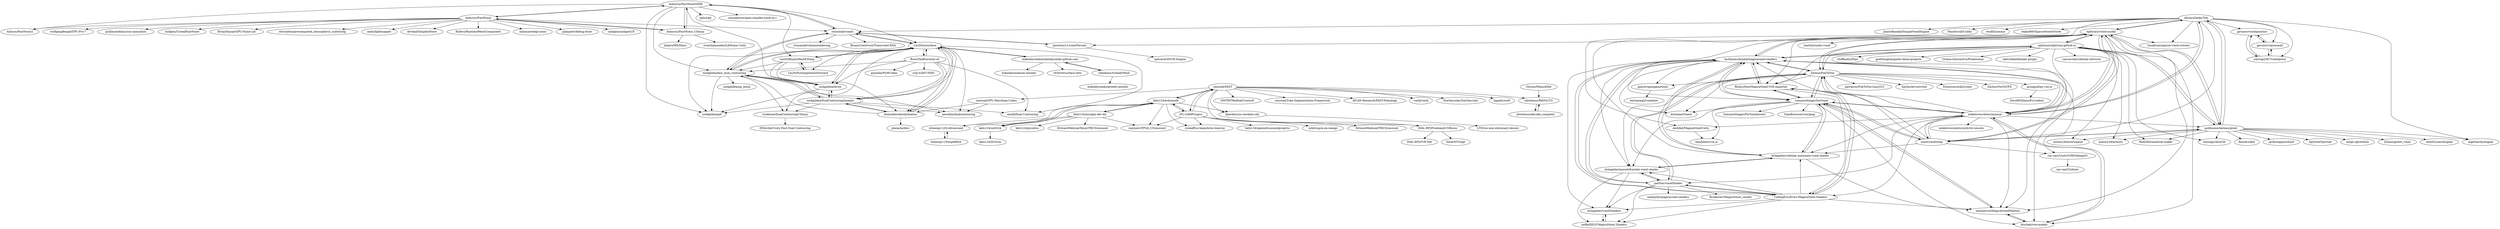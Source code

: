 digraph G {
"Auburns/FastNoiseSIMD" -> "Auburns/FastNoise"
"Auburns/FastNoiseSIMD" -> "stoyannk/voxels"
"Auburns/FastNoiseSIMD" -> "Auburns/FastNoise_CSharp"
"Auburns/FastNoiseSIMD" -> "Auburn/FastNoise2" ["e"=1]
"Auburns/FastNoiseSIMD" -> "Lin20/isosurface"
"Auburns/FastNoiseSIMD" -> "nickgildea/qef"
"Auburns/FastNoiseSIMD" -> "nickgildea/fast_dual_contouring"
"Auburns/FastNoiseSIMD" -> "Lin20/BinaryMeshFitting"
"Auburns/FastNoiseSIMD" -> "pplux/px" ["e"=1]
"Auburns/FastNoiseSIMD" -> "smcameron/open-simplex-noise-in-c"
"Auburns/FastNoiseSIMD" -> "nickgildea/leven"
"Lin20/BinaryMeshFitting" -> "Lin20/PushingVoxelsForward"
"Lin20/BinaryMeshFitting" -> "Lin20/isosurface"
"Lin20/BinaryMeshFitting" -> "nickgildea/fast_dual_contouring"
"Lin20/BinaryMeshFitting" -> "nickgildea/leven"
"Lin20/BinaryMeshFitting" -> "dominikwodniok/dualmc"
"Lin20/PushingVoxelsForward" -> "Lin20/BinaryMeshFitting"
"Lin20/isosurface" -> "nickgildea/fast_dual_contouring"
"Lin20/isosurface" -> "nickgildea/DualContouringSample"
"Lin20/isosurface" -> "nickgildea/leven"
"Lin20/isosurface" -> "Lin20/PushingVoxelsForward"
"Lin20/isosurface" -> "Lin20/BinaryMeshFitting"
"Lin20/isosurface" -> "nickgildea/qef"
"Lin20/isosurface" -> "dominikwodniok/dualmc"
"Lin20/isosurface" -> "stoyannk/voxels"
"Lin20/isosurface" -> "BorisTheBrave/mc-dc"
"Lin20/isosurface" -> "emilk/Dual-Contouring"
"Lin20/isosurface" -> "tuckbone/DualContouringCSharp"
"Lin20/isosurface" -> "aewallin/dualcontouring"
"Lin20/isosurface" -> "mikolalysenko/mikolalysenko.github.com"
"nickgildea/fast_dual_contouring" -> "Lin20/isosurface"
"nickgildea/fast_dual_contouring" -> "nickgildea/DualContouringSample"
"nickgildea/fast_dual_contouring" -> "nickgildea/leven"
"nickgildea/fast_dual_contouring" -> "nickgildea/qef"
"nickgildea/fast_dual_contouring" -> "tuckbone/DualContouringCSharp"
"nickgildea/fast_dual_contouring" -> "aewallin/dualcontouring"
"nickgildea/fast_dual_contouring" -> "stoyannk/voxels"
"nickgildea/fast_dual_contouring" -> "nickgildea/ng_mesh" ["e"=1]
"nickgildea/leven" -> "nickgildea/fast_dual_contouring"
"nickgildea/leven" -> "Lin20/isosurface"
"nickgildea/leven" -> "nickgildea/qef"
"nickgildea/leven" -> "nickgildea/DualContouringSample"
"stoyannk/voxels" -> "qwertzui11/voxelTerrain"
"stoyannk/voxels" -> "stoyannk/volumerendering"
"stoyannk/voxels" -> "nickgildea/fast_dual_contouring"
"stoyannk/voxels" -> "Lin20/isosurface"
"stoyannk/voxels" -> "BinaryConstruct/Transvoxel-XNA"
"stoyannk/voxels" -> "Auburns/FastNoiseSIMD"
"tuckbone/DualContouringCSharp" -> "DMeville/Unity-Fast-Dual-Contouring"
"ephtracy/ephtracy.github.io" -> "ephtracy/voxel-model"
"ephtracy/ephtracy.github.io" -> "lachlanmcdonald/magicavoxel-shaders"
"ephtracy/ephtracy.github.io" -> "guillaumechereau/goxel"
"ephtracy/ephtracy.github.io" -> "Zarbuz/FileToVox"
"ephtracy/ephtracy.github.io" -> "mikelovesrobots/mmmm"
"ephtracy/ephtracy.github.io" -> "sketchfab/blender-plugin" ["e"=1]
"ephtracy/ephtracy.github.io" -> "armory3d/armory" ["e"=1]
"ephtracy/ephtracy.github.io" -> "RodZill4/material-maker" ["e"=1]
"ephtracy/ephtracy.github.io" -> "huxingyi/dust3d" ["e"=1]
"ephtracy/ephtracy.github.io" -> "carson-katri/dream-textures" ["e"=1]
"ephtracy/ephtracy.github.io" -> "stuffmatic/fSpy" ["e"=1]
"ephtracy/ephtracy.github.io" -> "RichysHub/MagicaVoxel-VOX-importer"
"ephtracy/ephtracy.github.io" -> "armory3d/armorpaint" ["e"=1]
"ephtracy/ephtracy.github.io" -> "godotengine/godot-demo-projects" ["e"=1]
"ephtracy/ephtracy.github.io" -> "Orama-Interactive/Pixelorama" ["e"=1]
"kelu124/echomods" -> "kelu124/murgen-dev-kit"
"kelu124/echomods" -> "kelu124/un0rick"
"kelu124/echomods" -> "IFL-CAMP/supra"
"kelu124/echomods" -> "wlmeng11/rtl-ultrasound"
"kelu124/echomods" -> "csheaff/us-beamform-linarray"
"kelu124/echomods" -> "waynezv/FPGA_Ultrasound"
"kelu124/echomods" -> "dperdios/us-rawdata-sda"
"kelu124/echomods" -> "smistad/FAST"
"DIAL-RPI/FreehandUSRecon" -> "DIAL-RPI/FVR-Net"
"DIAL-RPI/FreehandUSRecon" -> "SlicerIGT/aigt"
"IFL-CAMP/supra" -> "waynezv/FPGA_Ultrasound"
"IFL-CAMP/supra" -> "intel/supra-on-oneapi"
"IFL-CAMP/supra" -> "kelu124/echomods"
"IFL-CAMP/supra" -> "KitwareMedical/ITKUltrasound"
"IFL-CAMP/supra" -> "kelu124/openultrasoundprojects"
"IFL-CAMP/supra" -> "DIAL-RPI/FreehandUSRecon"
"IFL-CAMP/supra" -> "smistad/FAST"
"IFL-CAMP/supra" -> "csheaff/us-beamform-linarray"
"ray-cast/UnityVOXFileImport" -> "ray-cast/Cubizer"
"lachlanmcdonald/magicavoxel-shaders" -> "CodingEric/Erics-MagicaVoxel-Shaders"
"lachlanmcdonald/magicavoxel-shaders" -> "patStar/voxelShader"
"lachlanmcdonald/magicavoxel-shaders" -> "kchapelier/cellular-automata-voxel-shader"
"lachlanmcdonald/magicavoxel-shaders" -> "Zarbuz/FileToVox"
"lachlanmcdonald/magicavoxel-shaders" -> "tommyettinger/IsoVoxel"
"lachlanmcdonald/magicavoxel-shaders" -> "mattperrin/MagicaVoxelPalettes"
"lachlanmcdonald/magicavoxel-shaders" -> "mikelovesrobots/mmmm"
"lachlanmcdonald/magicavoxel-shaders" -> "kchapelier/pseudofractals-voxel-shader"
"lachlanmcdonald/magicavoxel-shaders" -> "ephtracy/voxel-model"
"lachlanmcdonald/magicavoxel-shaders" -> "RichysHub/MagicaVoxel-VOX-importer"
"lachlanmcdonald/magicavoxel-shaders" -> "Arlorean/Voxels"
"lachlanmcdonald/magicavoxel-shaders" -> "kluchek/vox-models"
"lachlanmcdonald/magicavoxel-shaders" -> "ephtracy/ephtracy.github.io"
"lachlanmcdonald/magicavoxel-shaders" -> "jpaver/opengametools"
"lachlanmcdonald/magicavoxel-shaders" -> "kchapelier/voxelShaders"
"tommyettinger/IsoVoxel" -> "lachlanmcdonald/magicavoxel-shaders"
"tommyettinger/IsoVoxel" -> "mattperrin/MagicaVoxelPalettes"
"tommyettinger/IsoVoxel" -> "kluchek/vox-models"
"tommyettinger/IsoVoxel" -> "kchapelier/cellular-automata-voxel-shader"
"tommyettinger/IsoVoxel" -> "mikelovesrobots/mmmm"
"tommyettinger/IsoVoxel" -> "Arlorean/Voxels"
"tommyettinger/IsoVoxel" -> "RichysHub/MagicaVoxel-VOX-importer"
"tommyettinger/IsoVoxel" -> "simlu/voxelshop"
"tommyettinger/IsoVoxel" -> "Zarbuz/FileToVox"
"tommyettinger/IsoVoxel" -> "kchapelier/pseudofractals-voxel-shader"
"tommyettinger/IsoVoxel" -> "daishihmr/vox.js"
"tommyettinger/IsoVoxel" -> "tommyettinger/PixVoxelAssets"
"tommyettinger/IsoVoxel" -> "StijnBrouwer/vox2png"
"gavanw/voxelquestiso" -> "gavanw/vqisosmall"
"gavanw/voxelquestiso" -> "simcop2387/voxelquest"
"mikelovesrobots/mmmm" -> "kluchek/vox-models"
"mikelovesrobots/mmmm" -> "ephtracy/voxel-model"
"mikelovesrobots/mmmm" -> "lachlanmcdonald/magicavoxel-shaders"
"mikelovesrobots/mmmm" -> "mattperrin/MagicaVoxelPalettes"
"mikelovesrobots/mmmm" -> "tommyettinger/IsoVoxel"
"mikelovesrobots/mmmm" -> "simlu/voxelshop"
"mikelovesrobots/mmmm" -> "kchapelier/cellular-automata-voxel-shader"
"mikelovesrobots/mmmm" -> "RichysHub/MagicaVoxel-VOX-importer"
"mikelovesrobots/mmmm" -> "darkfall/MagicaVoxelUnity"
"mikelovesrobots/mmmm" -> "AlwaysGeeky/Vox"
"mikelovesrobots/mmmm" -> "guillaumechereau/goxel"
"mikelovesrobots/mmmm" -> "Zarbuz/FileToVox"
"mikelovesrobots/mmmm" -> "CodingEric/Erics-MagicaVoxel-Shaders"
"mikelovesrobots/mmmm" -> "patStar/voxelShader"
"mikelovesrobots/mmmm" -> "mikelovesrobots/unity3d-console" ["e"=1]
"Zarbuz/FileToVox" -> "lachlanmcdonald/magicavoxel-shaders"
"Zarbuz/FileToVox" -> "patStar/voxelShader"
"Zarbuz/FileToVox" -> "CodingEric/Erics-MagicaVoxel-Shaders"
"Zarbuz/FileToVox" -> "patrikroy/FileToVox-LazyGUI"
"Zarbuz/FileToVox" -> "Arlorean/Voxels"
"Zarbuz/FileToVox" -> "tommyettinger/IsoVoxel"
"Zarbuz/FileToVox" -> "Spyduck/voxwriter"
"Zarbuz/FileToVox" -> "RichysHub/MagicaVoxel-VOX-importer"
"Zarbuz/FileToVox" -> "kchapelier/pseudofractals-voxel-shader"
"Zarbuz/FileToVox" -> "Eisenwave/obj2voxel"
"Zarbuz/FileToVox" -> "gromgull/py-vox-io"
"Zarbuz/FileToVox" -> "jpaver/opengametools"
"Zarbuz/FileToVox" -> "ephtracy/voxel-model"
"Zarbuz/FileToVox" -> "Zarbuz/VoxToVFX"
"Zarbuz/FileToVox" -> "ray-cast/UnityVOXFileImport"
"guillaumechereau/goxel" -> "simlu/voxelshop"
"guillaumechereau/goxel" -> "mgerhardy/engine" ["e"=1]
"guillaumechereau/goxel" -> "RodZill4/material-maker" ["e"=1]
"guillaumechereau/goxel" -> "ephtracy/voxel-model"
"guillaumechereau/goxel" -> "huxingyi/dust3d" ["e"=1]
"guillaumechereau/goxel" -> "Zylann/godot_voxel" ["e"=1]
"guillaumechereau/goxel" -> "AlwaysGeeky/Vox"
"guillaumechereau/goxel" -> "armory3d/armorpaint" ["e"=1]
"guillaumechereau/goxel" -> "nem0/LumixEngine" ["e"=1]
"guillaumechereau/goxel" -> "floooh/sokol" ["e"=1]
"guillaumechereau/goxel" -> "jarikomppa/soloud" ["e"=1]
"guillaumechereau/goxel" -> "ephtracy/ephtracy.github.io"
"guillaumechereau/goxel" -> "Sprytile/Sprytile" ["e"=1]
"guillaumechereau/goxel" -> "serge-rgb/milton" ["e"=1]
"guillaumechereau/goxel" -> "armory3d/armory" ["e"=1]
"patStar/voxelShader" -> "xelfia/XELF.MagicaVoxel.Shaders"
"patStar/voxelShader" -> "CodingEric/Erics-MagicaVoxel-Shaders"
"patStar/voxelShader" -> "kchapelier/pseudofractals-voxel-shader"
"patStar/voxelShader" -> "lachlanmcdonald/magicavoxel-shaders"
"patStar/voxelShader" -> "kchapelier/voxelShaders"
"patStar/voxelShader" -> "Brukoslav/MagicaVoxel_shader"
"patStar/voxelShader" -> "Zarbuz/FileToVox"
"patStar/voxelShader" -> "andypoly/magicavoxel-shaders"
"smistad/GPU-Marching-Cubes" -> "dominikwodniok/dualmc"
"smistad/GPU-Marching-Cubes" -> "aewallin/dualcontouring"
"gavanw/vqisosmall" -> "gavanw/voxelquestiso"
"gavanw/vqisosmall" -> "simcop2387/voxelquest"
"ephtracy/voxel-model" -> "mikelovesrobots/mmmm"
"ephtracy/voxel-model" -> "lachlanmcdonald/magicavoxel-shaders"
"ephtracy/voxel-model" -> "ephtracy/ephtracy.github.io"
"ephtracy/voxel-model" -> "kluchek/vox-models"
"ephtracy/voxel-model" -> "mattperrin/MagicaVoxelPalettes"
"ephtracy/voxel-model" -> "Zarbuz/FileToVox"
"ephtracy/voxel-model" -> "tommyettinger/IsoVoxel"
"ephtracy/voxel-model" -> "kchapelier/cellular-automata-voxel-shader"
"ephtracy/voxel-model" -> "guillaumechereau/goxel"
"ephtracy/voxel-model" -> "RichysHub/MagicaVoxel-VOX-importer"
"ephtracy/voxel-model" -> "simlu/voxelshop"
"ephtracy/voxel-model" -> "AlwaysGeeky/Vox"
"ephtracy/voxel-model" -> "mattatz/unity-voxel" ["e"=1]
"ephtracy/voxel-model" -> "darkfall/MagicaVoxelUnity"
"ephtracy/voxel-model" -> "tunabrain/sparse-voxel-octrees" ["e"=1]
"mikolalysenko/mikolalysenko.github.com" -> "roboleary/GreedyMesh"
"mikolalysenko/mikolalysenko.github.com" -> "Lin20/isosurface"
"mikolalysenko/mikolalysenko.github.com" -> "mikolalysenko/ao-mesher"
"mikolalysenko/mikolalysenko.github.com" -> "r03ert0/surface-nets"
"Ouwen/MimickNet" -> "nbottenus/REFoCUS"
"smistad/FAST" -> "IFL-CAMP/supra"
"smistad/FAST" -> "SINTEFMedtek/CustusX"
"smistad/FAST" -> "smistad/GPU-Marching-Cubes"
"smistad/FAST" -> "smistad/Tube-Segmentation-Framework" ["e"=1]
"smistad/FAST" -> "AICAN-Research/FAST-Pathology" ["e"=1]
"smistad/FAST" -> "kelu124/echomods"
"smistad/FAST" -> "vmtk/vmtk" ["e"=1]
"smistad/FAST" -> "SimVascular/SimVascular" ["e"=1]
"smistad/FAST" -> "nbottenus/REFoCUS"
"smistad/FAST" -> "DIAL-RPI/FreehandUSRecon"
"smistad/FAST" -> "lagadic/ustk"
"smistad/FAST" -> "dperdios/us-rawdata-sda"
"gromgull/py-vox-io" -> "DavidWilliams81/voxbox"
"Auburns/FastNoise_CSharp" -> "Auburns/FastNoiseSIMD"
"Auburns/FastNoise_CSharp" -> "ricardojmendez/LibNoise.Unity" ["e"=1]
"Auburns/FastNoise_CSharp" -> "Auburns/FastNoise"
"Auburns/FastNoise_CSharp" -> "keijiro/WfcMaze" ["e"=1]
"AlwaysGeeky/Vox" -> "JamesRandall/SimpleVoxelEngine"
"AlwaysGeeky/Vox" -> "tunabrain/sparse-voxel-octrees" ["e"=1]
"AlwaysGeeky/Vox" -> "gavanw/vqisosmall"
"AlwaysGeeky/Vox" -> "qwertzui11/voxelTerrain"
"AlwaysGeeky/Vox" -> "mgerhardy/engine" ["e"=1]
"AlwaysGeeky/Vox" -> "MineScroll/Cubby" ["e"=1]
"AlwaysGeeky/Vox" -> "guillaumechereau/goxel"
"AlwaysGeeky/Vox" -> "etodd/Lemma"
"AlwaysGeeky/Vox" -> "simlu/voxelshop"
"AlwaysGeeky/Vox" -> "ephtracy/voxel-model"
"AlwaysGeeky/Vox" -> "simcop2387/voxelquest"
"AlwaysGeeky/Vox" -> "otaku690/SparseVoxelOctree" ["e"=1]
"AlwaysGeeky/Vox" -> "mikelovesrobots/mmmm"
"AlwaysGeeky/Vox" -> "stoyannk/voxels"
"AlwaysGeeky/Vox" -> "gavanw/voxelquestiso"
"jpaver/opengametools" -> "karimnaaji/voxelizer" ["e"=1]
"simlu/voxelshop" -> "tommyettinger/IsoVoxel"
"simlu/voxelshop" -> "guillaumechereau/goxel"
"simlu/voxelshop" -> "mikelovesrobots/mmmm"
"simlu/voxelshop" -> "RichysHub/MagicaVoxel-VOX-importer"
"simlu/voxelshop" -> "ray-cast/UnityVOXFileImport"
"simlu/voxelshop" -> "kchapelier/cellular-automata-voxel-shader"
"simlu/voxelshop" -> "lachlanmcdonald/magicavoxel-shaders"
"simlu/voxelshop" -> "ephtracy/voxel-model"
"Auburns/FastNoise" -> "Auburns/FastNoiseSIMD"
"Auburns/FastNoise" -> "midgen/UnrealFastNoise" ["e"=1]
"Auburns/FastNoise" -> "Auburns/FastNoise_CSharp"
"Auburns/FastNoise" -> "BrianSharpe/GPU-Noise-Lib" ["e"=1]
"Auburns/FastNoise" -> "ebruneton/precomputed_atmospheric_scattering" ["e"=1]
"Auburns/FastNoise" -> "Auburn/FastNoise2" ["e"=1]
"Auburns/FastNoise" -> "ands/lightmapper" ["e"=1]
"Auburns/FastNoise" -> "stoyannk/voxels"
"Auburns/FastNoise" -> "devdad/SimplexNoise" ["e"=1]
"Auburns/FastNoise" -> "Koderz/RuntimeMeshComponent" ["e"=1]
"Auburns/FastNoise" -> "ashima/webgl-noise" ["e"=1]
"Auburns/FastNoise" -> "glampert/debug-draw" ["e"=1]
"Auburns/FastNoise" -> "midgen/cashgenUE" ["e"=1]
"Auburns/FastNoise" -> "wolfgangfengel/GPU-Pro-7" ["e"=1]
"Auburns/FastNoise" -> "guillaumeblanc/ozz-animation" ["e"=1]
"dominikwodniok/dualmc" -> "planaria/dmc"
"dominikwodniok/dualmc" -> "nickgildea/DualContouringSample"
"dominikwodniok/dualmc" -> "Lin20/isosurface"
"dominikwodniok/dualmc" -> "nickgildea/fast_dual_contouring"
"kluchek/vox-models" -> "mattperrin/MagicaVoxelPalettes"
"kluchek/vox-models" -> "mikelovesrobots/mmmm"
"kelu124/murgen-dev-kit" -> "kelu124/echomods"
"kelu124/murgen-dev-kit" -> "wlmeng11/rtl-ultrasound"
"kelu124/murgen-dev-kit" -> "kelu124/un0rick"
"kelu124/murgen-dev-kit" -> "waynezv/FPGA_Ultrasound"
"kelu124/murgen-dev-kit" -> "KitwareMedical/SlicerITKUltrasound"
"kelu124/murgen-dev-kit" -> "kelu124/pyusbus"
"qwertzui11/voxelTerrain" -> "stoyannk/voxels"
"qwertzui11/voxelTerrain" -> "sp4cerat/HVOX-Engine"
"kchapelier/cellular-automata-voxel-shader" -> "kchapelier/pseudofractals-voxel-shader"
"kchapelier/cellular-automata-voxel-shader" -> "lachlanmcdonald/magicavoxel-shaders"
"kchapelier/cellular-automata-voxel-shader" -> "tommyettinger/IsoVoxel"
"kchapelier/cellular-automata-voxel-shader" -> "mattperrin/MagicaVoxelPalettes"
"CodingEric/Erics-MagicaVoxel-Shaders" -> "lachlanmcdonald/magicavoxel-shaders"
"CodingEric/Erics-MagicaVoxel-Shaders" -> "patStar/voxelShader"
"CodingEric/Erics-MagicaVoxel-Shaders" -> "kchapelier/pseudofractals-voxel-shader"
"CodingEric/Erics-MagicaVoxel-Shaders" -> "Zarbuz/FileToVox"
"CodingEric/Erics-MagicaVoxel-Shaders" -> "mattperrin/MagicaVoxelPalettes"
"CodingEric/Erics-MagicaVoxel-Shaders" -> "kchapelier/voxelShaders"
"CodingEric/Erics-MagicaVoxel-Shaders" -> "kchapelier/cellular-automata-voxel-shader"
"CodingEric/Erics-MagicaVoxel-Shaders" -> "xelfia/XELF.MagicaVoxel.Shaders"
"kchapelier/pseudofractals-voxel-shader" -> "xelfia/XELF.MagicaVoxel.Shaders"
"kchapelier/pseudofractals-voxel-shader" -> "kchapelier/voxelShaders"
"kchapelier/pseudofractals-voxel-shader" -> "patStar/voxelShader"
"kchapelier/pseudofractals-voxel-shader" -> "kchapelier/cellular-automata-voxel-shader"
"kchapelier/voxelShaders" -> "xelfia/XELF.MagicaVoxel.Shaders"
"xelfia/XELF.MagicaVoxel.Shaders" -> "kchapelier/voxelShaders"
"roboleary/GreedyMesh" -> "mikolalysenko/mikolalysenko.github.com"
"roboleary/GreedyMesh" -> "mikolalysenko/greedy-mesher"
"nickgildea/DualContouringSample" -> "nickgildea/fast_dual_contouring"
"nickgildea/DualContouringSample" -> "tuckbone/DualContouringCSharp"
"nickgildea/DualContouringSample" -> "Lin20/isosurface"
"nickgildea/DualContouringSample" -> "nickgildea/qef"
"nickgildea/DualContouringSample" -> "nickgildea/leven"
"nickgildea/DualContouringSample" -> "dominikwodniok/dualmc"
"nickgildea/DualContouringSample" -> "aewallin/dualcontouring"
"nickgildea/DualContouringSample" -> "emilk/Dual-Contouring"
"dperdios/us-rawdata-sda" -> "LTS5/us-non-stationary-deconv"
"BorisTheBrave/mc-dc" -> "Lin20/isosurface"
"BorisTheBrave/mc-dc" -> "dominikwodniok/dualmc"
"BorisTheBrave/mc-dc" -> "nickgildea/DualContouringSample"
"BorisTheBrave/mc-dc" -> "emilk/Dual-Contouring"
"BorisTheBrave/mc-dc" -> "pmneila/PyMCubes" ["e"=1]
"BorisTheBrave/mc-dc" -> "nickgildea/fast_dual_contouring"
"BorisTheBrave/mc-dc" -> "czq142857/NDC" ["e"=1]
"BorisTheBrave/mc-dc" -> "nickgildea/leven"
"RichysHub/MagicaVoxel-VOX-importer" -> "tommyettinger/IsoVoxel"
"RichysHub/MagicaVoxel-VOX-importer" -> "lachlanmcdonald/magicavoxel-shaders"
"RichysHub/MagicaVoxel-VOX-importer" -> "CodingEric/Erics-MagicaVoxel-Shaders"
"darkfall/MagicaVoxelUnity" -> "daishihmr/vox.js"
"nbottenus/REFoCUS" -> "nbottenus/decode_complete"
"nbottenus/decode_complete" -> "nbottenus/REFoCUS"
"mattperrin/MagicaVoxelPalettes" -> "kluchek/vox-models"
"mattperrin/MagicaVoxelPalettes" -> "tommyettinger/IsoVoxel"
"kelu124/un0rick" -> "kelu124/echomods"
"kelu124/un0rick" -> "kelu124/lit3rick"
"wlmeng11/rtl-ultrasound" -> "wlmeng11/SimpleRick"
"simcop2387/voxelquest" -> "gavanw/vqisosmall"
"simcop2387/voxelquest" -> "gavanw/voxelquestiso"
"wlmeng11/SimpleRick" -> "wlmeng11/rtl-ultrasound"
"Auburns/FastNoiseSIMD" ["l"="-14.057,25.463"]
"Auburns/FastNoise" ["l"="-14.049,25.498"]
"stoyannk/voxels" ["l"="-14.019,25.453"]
"Auburns/FastNoise_CSharp" ["l"="-14.031,25.482"]
"Auburn/FastNoise2" ["l"="-12.087,26.225"]
"Lin20/isosurface" ["l"="-14.085,25.426"]
"nickgildea/qef" ["l"="-14.054,25.436"]
"nickgildea/fast_dual_contouring" ["l"="-14.062,25.423"]
"Lin20/BinaryMeshFitting" ["l"="-14.093,25.443"]
"pplux/px" ["l"="-12.206,26.141"]
"smcameron/open-simplex-noise-in-c" ["l"="-14.09,25.495"]
"nickgildea/leven" ["l"="-14.071,25.435"]
"Lin20/PushingVoxelsForward" ["l"="-14.112,25.453"]
"dominikwodniok/dualmc" ["l"="-14.106,25.409"]
"nickgildea/DualContouringSample" ["l"="-14.082,25.411"]
"BorisTheBrave/mc-dc" ["l"="-14.073,25.4"]
"emilk/Dual-Contouring" ["l"="-14.085,25.386"]
"tuckbone/DualContouringCSharp" ["l"="-14.054,25.402"]
"aewallin/dualcontouring" ["l"="-14.105,25.392"]
"mikolalysenko/mikolalysenko.github.com" ["l"="-14.141,25.441"]
"nickgildea/ng_mesh" ["l"="-11.206,27.432"]
"qwertzui11/voxelTerrain" ["l"="-13.968,25.469"]
"stoyannk/volumerendering" ["l"="-13.994,25.447"]
"BinaryConstruct/Transvoxel-XNA" ["l"="-14.002,25.425"]
"DMeville/Unity-Fast-Dual-Contouring" ["l"="-14.039,25.379"]
"ephtracy/ephtracy.github.io" ["l"="-13.787,25.51"]
"ephtracy/voxel-model" ["l"="-13.812,25.534"]
"lachlanmcdonald/magicavoxel-shaders" ["l"="-13.788,25.559"]
"guillaumechereau/goxel" ["l"="-13.835,25.499"]
"Zarbuz/FileToVox" ["l"="-13.764,25.558"]
"mikelovesrobots/mmmm" ["l"="-13.829,25.552"]
"sketchfab/blender-plugin" ["l"="-13.135,27.42"]
"armory3d/armory" ["l"="-13.245,27.34"]
"RodZill4/material-maker" ["l"="-23.882,32.492"]
"huxingyi/dust3d" ["l"="-13.272,27.359"]
"carson-katri/dream-textures" ["l"="-13.204,27.304"]
"stuffmatic/fSpy" ["l"="-13.221,27.379"]
"RichysHub/MagicaVoxel-VOX-importer" ["l"="-13.791,25.543"]
"armory3d/armorpaint" ["l"="-13.292,27.382"]
"godotengine/godot-demo-projects" ["l"="-23.803,32.487"]
"Orama-Interactive/Pixelorama" ["l"="-23.929,32.686"]
"kelu124/echomods" ["l"="-14.278,25.291"]
"kelu124/murgen-dev-kit" ["l"="-14.311,25.299"]
"kelu124/un0rick" ["l"="-14.302,25.273"]
"IFL-CAMP/supra" ["l"="-14.251,25.281"]
"wlmeng11/rtl-ultrasound" ["l"="-14.324,25.28"]
"csheaff/us-beamform-linarray" ["l"="-14.267,25.268"]
"waynezv/FPGA_Ultrasound" ["l"="-14.286,25.304"]
"dperdios/us-rawdata-sda" ["l"="-14.253,25.301"]
"smistad/FAST" ["l"="-14.233,25.309"]
"DIAL-RPI/FreehandUSRecon" ["l"="-14.225,25.267"]
"DIAL-RPI/FVR-Net" ["l"="-14.207,25.255"]
"SlicerIGT/aigt" ["l"="-14.221,25.241"]
"intel/supra-on-oneapi" ["l"="-14.244,25.258"]
"KitwareMedical/ITKUltrasound" ["l"="-14.215,25.279"]
"kelu124/openultrasoundprojects" ["l"="-14.257,25.255"]
"ray-cast/UnityVOXFileImport" ["l"="-13.752,25.518"]
"ray-cast/Cubizer" ["l"="-13.717,25.496"]
"CodingEric/Erics-MagicaVoxel-Shaders" ["l"="-13.789,25.577"]
"patStar/voxelShader" ["l"="-13.781,25.589"]
"kchapelier/cellular-automata-voxel-shader" ["l"="-13.808,25.56"]
"tommyettinger/IsoVoxel" ["l"="-13.807,25.575"]
"mattperrin/MagicaVoxelPalettes" ["l"="-13.821,25.581"]
"kchapelier/pseudofractals-voxel-shader" ["l"="-13.777,25.576"]
"Arlorean/Voxels" ["l"="-13.76,25.577"]
"kluchek/vox-models" ["l"="-13.832,25.57"]
"jpaver/opengametools" ["l"="-13.737,25.593"]
"kchapelier/voxelShaders" ["l"="-13.768,25.588"]
"simlu/voxelshop" ["l"="-13.831,25.531"]
"daishihmr/vox.js" ["l"="-13.853,25.604"]
"tommyettinger/PixVoxelAssets" ["l"="-13.817,25.609"]
"StijnBrouwer/vox2png" ["l"="-13.809,25.629"]
"gavanw/voxelquestiso" ["l"="-13.922,25.482"]
"gavanw/vqisosmall" ["l"="-13.906,25.461"]
"simcop2387/voxelquest" ["l"="-13.899,25.481"]
"darkfall/MagicaVoxelUnity" ["l"="-13.86,25.572"]
"AlwaysGeeky/Vox" ["l"="-13.882,25.505"]
"mikelovesrobots/unity3d-console" ["l"="-13.574,40.335"]
"patrikroy/FileToVox-LazyGUI" ["l"="-13.736,25.551"]
"Spyduck/voxwriter" ["l"="-13.729,25.568"]
"Eisenwave/obj2voxel" ["l"="-13.725,25.535"]
"gromgull/py-vox-io" ["l"="-13.704,25.575"]
"Zarbuz/VoxToVFX" ["l"="-13.713,25.552"]
"mgerhardy/engine" ["l"="-12.172,26.207"]
"Zylann/godot_voxel" ["l"="-23.852,32.461"]
"nem0/LumixEngine" ["l"="-12.338,26.133"]
"floooh/sokol" ["l"="-12.404,25.94"]
"jarikomppa/soloud" ["l"="-12.329,25.996"]
"Sprytile/Sprytile" ["l"="-13.187,27.466"]
"serge-rgb/milton" ["l"="-12.235,25.904"]
"xelfia/XELF.MagicaVoxel.Shaders" ["l"="-13.773,25.6"]
"Brukoslav/MagicaVoxel_shader" ["l"="-13.764,25.616"]
"andypoly/magicavoxel-shaders" ["l"="-13.779,25.618"]
"smistad/GPU-Marching-Cubes" ["l"="-14.154,25.363"]
"mattatz/unity-voxel" ["l"="-11.008,39.62"]
"tunabrain/sparse-voxel-octrees" ["l"="-12.142,26.394"]
"roboleary/GreedyMesh" ["l"="-14.176,25.45"]
"mikolalysenko/ao-mesher" ["l"="-14.154,25.466"]
"r03ert0/surface-nets" ["l"="-14.164,25.427"]
"Ouwen/MimickNet" ["l"="-14.28,25.275"]
"nbottenus/REFoCUS" ["l"="-14.265,25.311"]
"SINTEFMedtek/CustusX" ["l"="-14.205,25.315"]
"smistad/Tube-Segmentation-Framework" ["l"="28.496,36.423"]
"AICAN-Research/FAST-Pathology" ["l"="16.045,37.011"]
"vmtk/vmtk" ["l"="28.461,36.452"]
"SimVascular/SimVascular" ["l"="28.472,36.429"]
"lagadic/ustk" ["l"="-14.233,25.333"]
"DavidWilliams81/voxbox" ["l"="-13.677,25.583"]
"ricardojmendez/LibNoise.Unity" ["l"="-13.491,40.304"]
"keijiro/WfcMaze" ["l"="33.971,31.102"]
"JamesRandall/SimpleVoxelEngine" ["l"="-13.868,25.458"]
"MineScroll/Cubby" ["l"="44.917,-17.04"]
"etodd/Lemma" ["l"="-13.924,25.535"]
"otaku690/SparseVoxelOctree" ["l"="-12.156,26.407"]
"karimnaaji/voxelizer" ["l"="-12.218,26.259"]
"midgen/UnrealFastNoise" ["l"="-13.373,41.267"]
"BrianSharpe/GPU-Noise-Lib" ["l"="-12.085,26.247"]
"ebruneton/precomputed_atmospheric_scattering" ["l"="-12.219,26.395"]
"ands/lightmapper" ["l"="-12.303,26.171"]
"devdad/SimplexNoise" ["l"="-13.385,41.274"]
"Koderz/RuntimeMeshComponent" ["l"="-13.372,41.237"]
"ashima/webgl-noise" ["l"="30.783,-23.329"]
"glampert/debug-draw" ["l"="-12.191,26.077"]
"midgen/cashgenUE" ["l"="-13.366,41.258"]
"wolfgangfengel/GPU-Pro-7" ["l"="-12.226,26.419"]
"guillaumeblanc/ozz-animation" ["l"="-12.354,26.115"]
"planaria/dmc" ["l"="-14.134,25.395"]
"KitwareMedical/SlicerITKUltrasound" ["l"="-14.339,25.303"]
"kelu124/pyusbus" ["l"="-14.328,25.317"]
"sp4cerat/HVOX-Engine" ["l"="-13.96,25.447"]
"mikolalysenko/greedy-mesher" ["l"="-14.203,25.46"]
"LTS5/us-non-stationary-deconv" ["l"="-14.232,25.29"]
"pmneila/PyMCubes" ["l"="33.223,43.158"]
"czq142857/NDC" ["l"="33.074,43.043"]
"nbottenus/decode_complete" ["l"="-14.274,25.328"]
"kelu124/lit3rick" ["l"="-14.314,25.253"]
"wlmeng11/SimpleRick" ["l"="-14.344,25.273"]
}